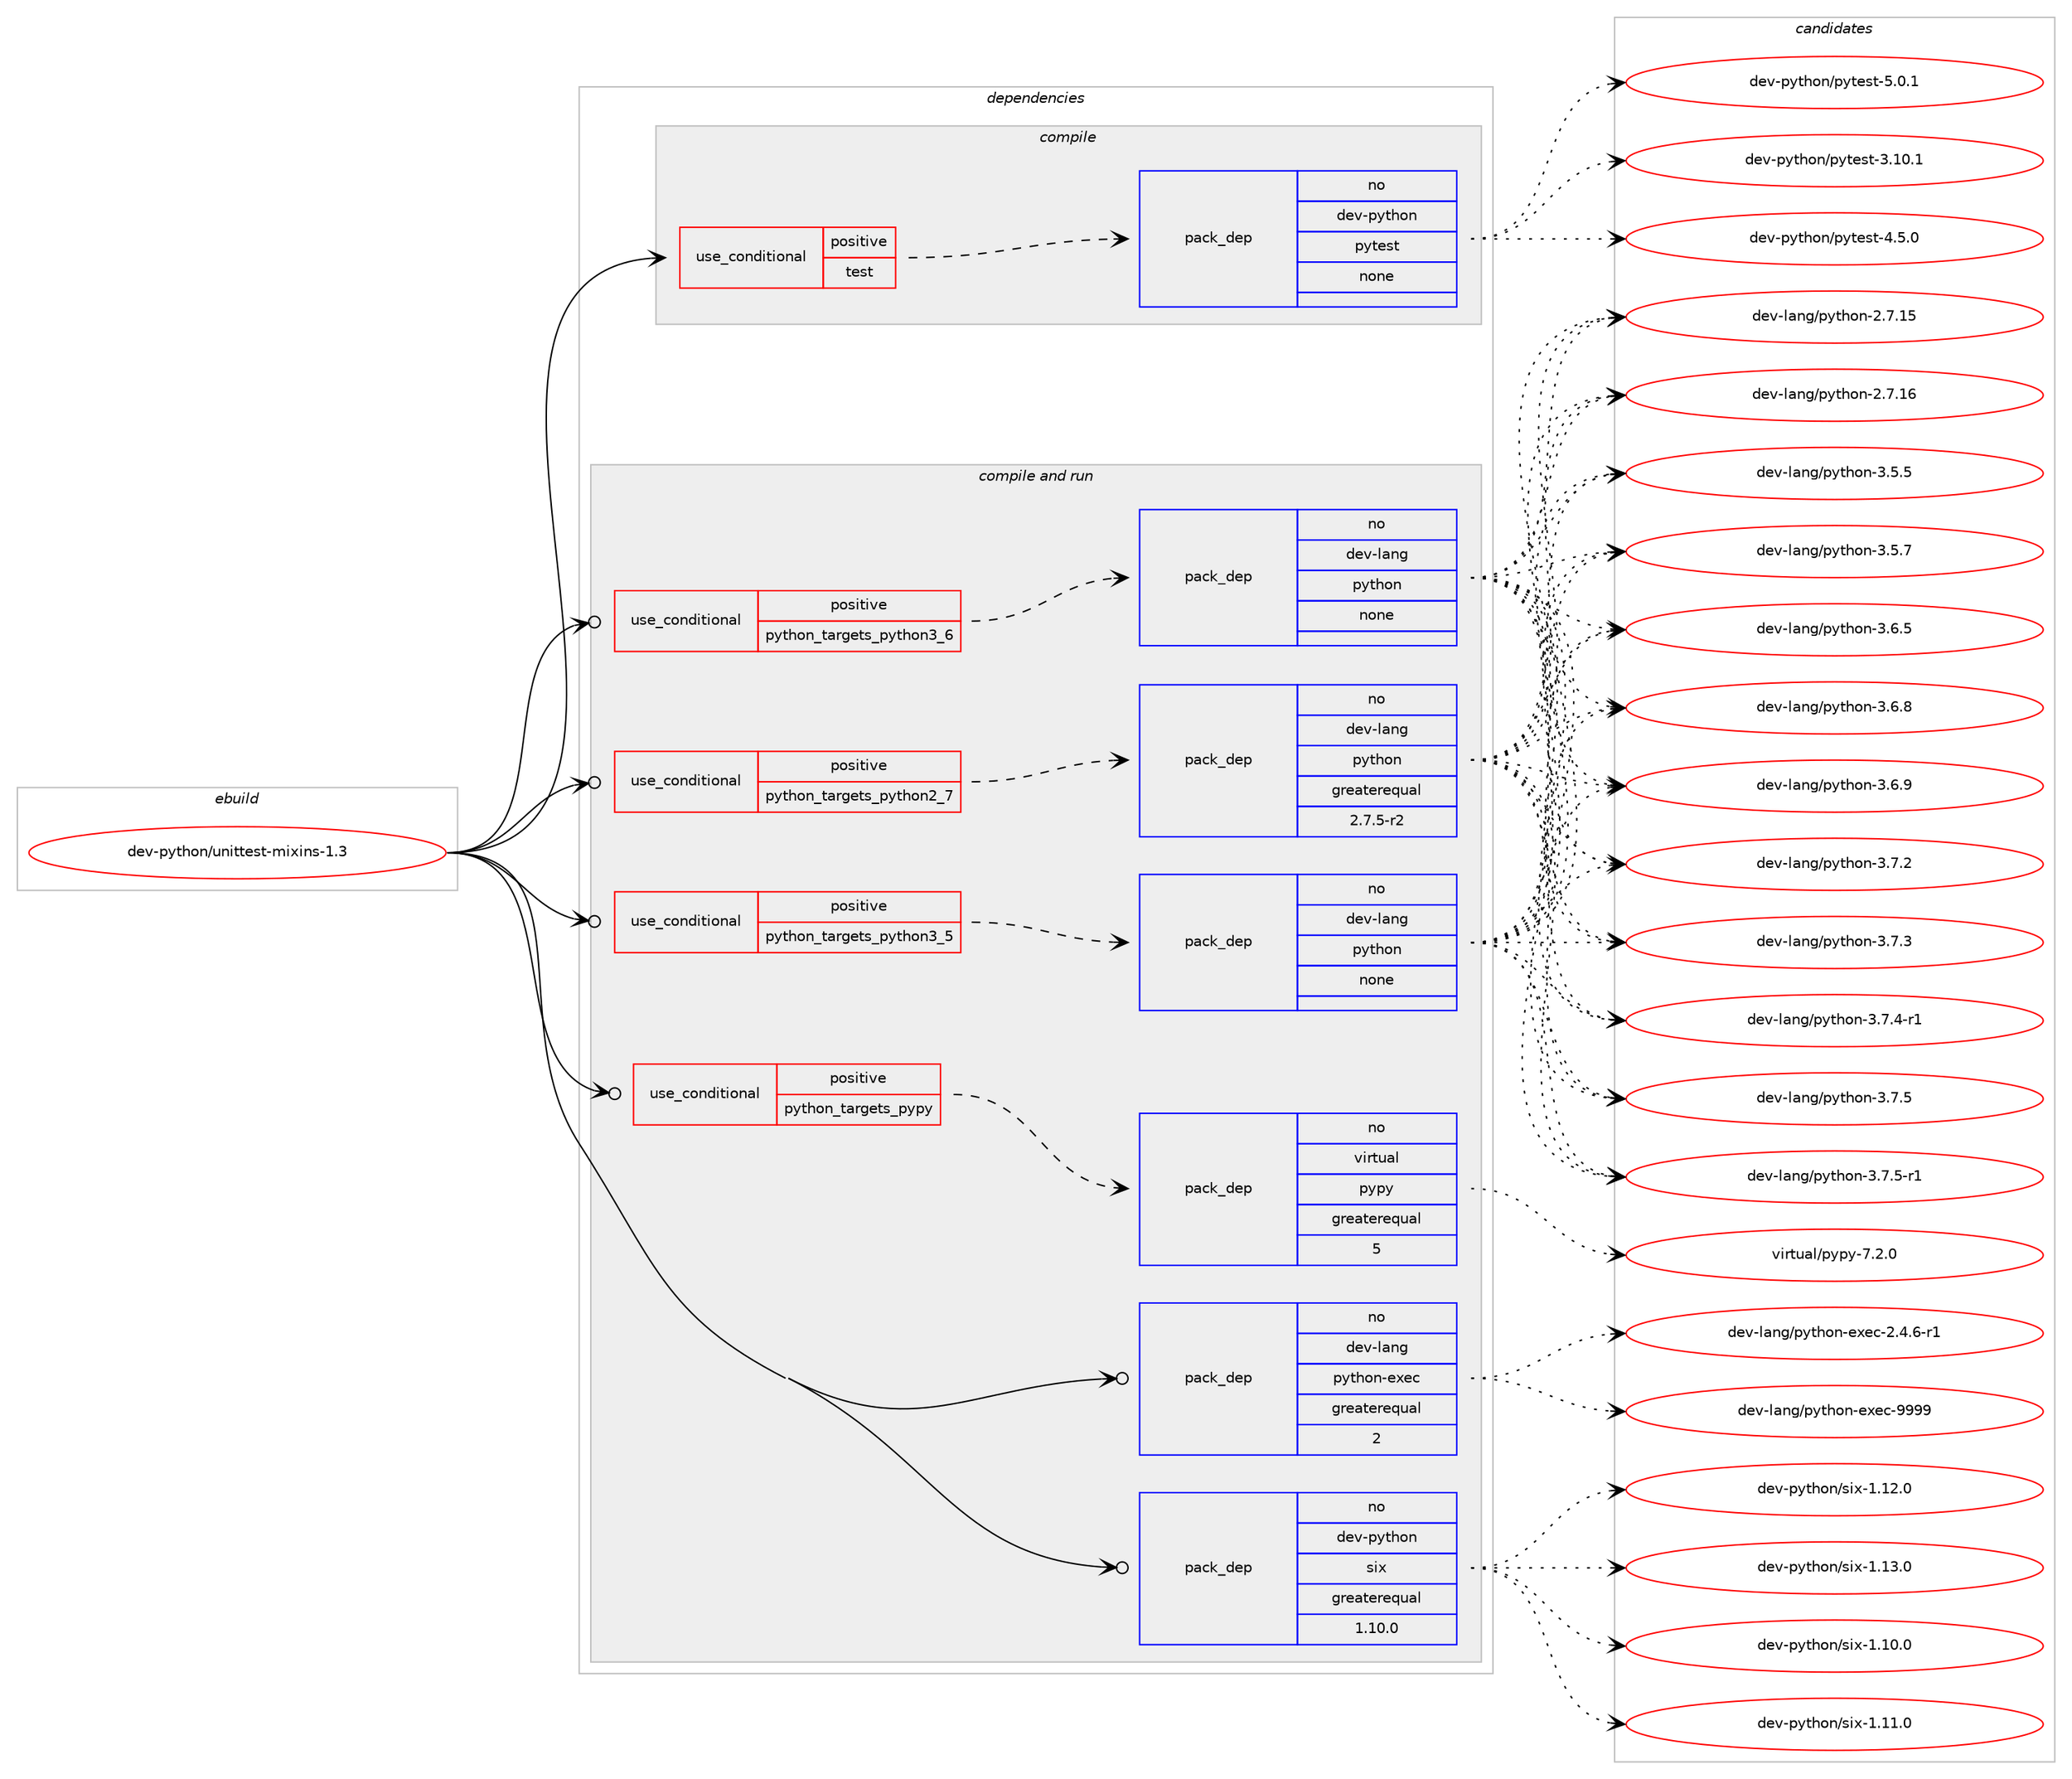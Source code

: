 digraph prolog {

# *************
# Graph options
# *************

newrank=true;
concentrate=true;
compound=true;
graph [rankdir=LR,fontname=Helvetica,fontsize=10,ranksep=1.5];#, ranksep=2.5, nodesep=0.2];
edge  [arrowhead=vee];
node  [fontname=Helvetica,fontsize=10];

# **********
# The ebuild
# **********

subgraph cluster_leftcol {
color=gray;
rank=same;
label=<<i>ebuild</i>>;
id [label="dev-python/unittest-mixins-1.3", color=red, width=4, href="../dev-python/unittest-mixins-1.3.svg"];
}

# ****************
# The dependencies
# ****************

subgraph cluster_midcol {
color=gray;
label=<<i>dependencies</i>>;
subgraph cluster_compile {
fillcolor="#eeeeee";
style=filled;
label=<<i>compile</i>>;
subgraph cond150941 {
dependency642329 [label=<<TABLE BORDER="0" CELLBORDER="1" CELLSPACING="0" CELLPADDING="4"><TR><TD ROWSPAN="3" CELLPADDING="10">use_conditional</TD></TR><TR><TD>positive</TD></TR><TR><TD>test</TD></TR></TABLE>>, shape=none, color=red];
subgraph pack479500 {
dependency642330 [label=<<TABLE BORDER="0" CELLBORDER="1" CELLSPACING="0" CELLPADDING="4" WIDTH="220"><TR><TD ROWSPAN="6" CELLPADDING="30">pack_dep</TD></TR><TR><TD WIDTH="110">no</TD></TR><TR><TD>dev-python</TD></TR><TR><TD>pytest</TD></TR><TR><TD>none</TD></TR><TR><TD></TD></TR></TABLE>>, shape=none, color=blue];
}
dependency642329:e -> dependency642330:w [weight=20,style="dashed",arrowhead="vee"];
}
id:e -> dependency642329:w [weight=20,style="solid",arrowhead="vee"];
}
subgraph cluster_compileandrun {
fillcolor="#eeeeee";
style=filled;
label=<<i>compile and run</i>>;
subgraph cond150942 {
dependency642331 [label=<<TABLE BORDER="0" CELLBORDER="1" CELLSPACING="0" CELLPADDING="4"><TR><TD ROWSPAN="3" CELLPADDING="10">use_conditional</TD></TR><TR><TD>positive</TD></TR><TR><TD>python_targets_pypy</TD></TR></TABLE>>, shape=none, color=red];
subgraph pack479501 {
dependency642332 [label=<<TABLE BORDER="0" CELLBORDER="1" CELLSPACING="0" CELLPADDING="4" WIDTH="220"><TR><TD ROWSPAN="6" CELLPADDING="30">pack_dep</TD></TR><TR><TD WIDTH="110">no</TD></TR><TR><TD>virtual</TD></TR><TR><TD>pypy</TD></TR><TR><TD>greaterequal</TD></TR><TR><TD>5</TD></TR></TABLE>>, shape=none, color=blue];
}
dependency642331:e -> dependency642332:w [weight=20,style="dashed",arrowhead="vee"];
}
id:e -> dependency642331:w [weight=20,style="solid",arrowhead="odotvee"];
subgraph cond150943 {
dependency642333 [label=<<TABLE BORDER="0" CELLBORDER="1" CELLSPACING="0" CELLPADDING="4"><TR><TD ROWSPAN="3" CELLPADDING="10">use_conditional</TD></TR><TR><TD>positive</TD></TR><TR><TD>python_targets_python2_7</TD></TR></TABLE>>, shape=none, color=red];
subgraph pack479502 {
dependency642334 [label=<<TABLE BORDER="0" CELLBORDER="1" CELLSPACING="0" CELLPADDING="4" WIDTH="220"><TR><TD ROWSPAN="6" CELLPADDING="30">pack_dep</TD></TR><TR><TD WIDTH="110">no</TD></TR><TR><TD>dev-lang</TD></TR><TR><TD>python</TD></TR><TR><TD>greaterequal</TD></TR><TR><TD>2.7.5-r2</TD></TR></TABLE>>, shape=none, color=blue];
}
dependency642333:e -> dependency642334:w [weight=20,style="dashed",arrowhead="vee"];
}
id:e -> dependency642333:w [weight=20,style="solid",arrowhead="odotvee"];
subgraph cond150944 {
dependency642335 [label=<<TABLE BORDER="0" CELLBORDER="1" CELLSPACING="0" CELLPADDING="4"><TR><TD ROWSPAN="3" CELLPADDING="10">use_conditional</TD></TR><TR><TD>positive</TD></TR><TR><TD>python_targets_python3_5</TD></TR></TABLE>>, shape=none, color=red];
subgraph pack479503 {
dependency642336 [label=<<TABLE BORDER="0" CELLBORDER="1" CELLSPACING="0" CELLPADDING="4" WIDTH="220"><TR><TD ROWSPAN="6" CELLPADDING="30">pack_dep</TD></TR><TR><TD WIDTH="110">no</TD></TR><TR><TD>dev-lang</TD></TR><TR><TD>python</TD></TR><TR><TD>none</TD></TR><TR><TD></TD></TR></TABLE>>, shape=none, color=blue];
}
dependency642335:e -> dependency642336:w [weight=20,style="dashed",arrowhead="vee"];
}
id:e -> dependency642335:w [weight=20,style="solid",arrowhead="odotvee"];
subgraph cond150945 {
dependency642337 [label=<<TABLE BORDER="0" CELLBORDER="1" CELLSPACING="0" CELLPADDING="4"><TR><TD ROWSPAN="3" CELLPADDING="10">use_conditional</TD></TR><TR><TD>positive</TD></TR><TR><TD>python_targets_python3_6</TD></TR></TABLE>>, shape=none, color=red];
subgraph pack479504 {
dependency642338 [label=<<TABLE BORDER="0" CELLBORDER="1" CELLSPACING="0" CELLPADDING="4" WIDTH="220"><TR><TD ROWSPAN="6" CELLPADDING="30">pack_dep</TD></TR><TR><TD WIDTH="110">no</TD></TR><TR><TD>dev-lang</TD></TR><TR><TD>python</TD></TR><TR><TD>none</TD></TR><TR><TD></TD></TR></TABLE>>, shape=none, color=blue];
}
dependency642337:e -> dependency642338:w [weight=20,style="dashed",arrowhead="vee"];
}
id:e -> dependency642337:w [weight=20,style="solid",arrowhead="odotvee"];
subgraph pack479505 {
dependency642339 [label=<<TABLE BORDER="0" CELLBORDER="1" CELLSPACING="0" CELLPADDING="4" WIDTH="220"><TR><TD ROWSPAN="6" CELLPADDING="30">pack_dep</TD></TR><TR><TD WIDTH="110">no</TD></TR><TR><TD>dev-lang</TD></TR><TR><TD>python-exec</TD></TR><TR><TD>greaterequal</TD></TR><TR><TD>2</TD></TR></TABLE>>, shape=none, color=blue];
}
id:e -> dependency642339:w [weight=20,style="solid",arrowhead="odotvee"];
subgraph pack479506 {
dependency642340 [label=<<TABLE BORDER="0" CELLBORDER="1" CELLSPACING="0" CELLPADDING="4" WIDTH="220"><TR><TD ROWSPAN="6" CELLPADDING="30">pack_dep</TD></TR><TR><TD WIDTH="110">no</TD></TR><TR><TD>dev-python</TD></TR><TR><TD>six</TD></TR><TR><TD>greaterequal</TD></TR><TR><TD>1.10.0</TD></TR></TABLE>>, shape=none, color=blue];
}
id:e -> dependency642340:w [weight=20,style="solid",arrowhead="odotvee"];
}
subgraph cluster_run {
fillcolor="#eeeeee";
style=filled;
label=<<i>run</i>>;
}
}

# **************
# The candidates
# **************

subgraph cluster_choices {
rank=same;
color=gray;
label=<<i>candidates</i>>;

subgraph choice479500 {
color=black;
nodesep=1;
choice100101118451121211161041111104711212111610111511645514649484649 [label="dev-python/pytest-3.10.1", color=red, width=4,href="../dev-python/pytest-3.10.1.svg"];
choice1001011184511212111610411111047112121116101115116455246534648 [label="dev-python/pytest-4.5.0", color=red, width=4,href="../dev-python/pytest-4.5.0.svg"];
choice1001011184511212111610411111047112121116101115116455346484649 [label="dev-python/pytest-5.0.1", color=red, width=4,href="../dev-python/pytest-5.0.1.svg"];
dependency642330:e -> choice100101118451121211161041111104711212111610111511645514649484649:w [style=dotted,weight="100"];
dependency642330:e -> choice1001011184511212111610411111047112121116101115116455246534648:w [style=dotted,weight="100"];
dependency642330:e -> choice1001011184511212111610411111047112121116101115116455346484649:w [style=dotted,weight="100"];
}
subgraph choice479501 {
color=black;
nodesep=1;
choice1181051141161179710847112121112121455546504648 [label="virtual/pypy-7.2.0", color=red, width=4,href="../virtual/pypy-7.2.0.svg"];
dependency642332:e -> choice1181051141161179710847112121112121455546504648:w [style=dotted,weight="100"];
}
subgraph choice479502 {
color=black;
nodesep=1;
choice10010111845108971101034711212111610411111045504655464953 [label="dev-lang/python-2.7.15", color=red, width=4,href="../dev-lang/python-2.7.15.svg"];
choice10010111845108971101034711212111610411111045504655464954 [label="dev-lang/python-2.7.16", color=red, width=4,href="../dev-lang/python-2.7.16.svg"];
choice100101118451089711010347112121116104111110455146534653 [label="dev-lang/python-3.5.5", color=red, width=4,href="../dev-lang/python-3.5.5.svg"];
choice100101118451089711010347112121116104111110455146534655 [label="dev-lang/python-3.5.7", color=red, width=4,href="../dev-lang/python-3.5.7.svg"];
choice100101118451089711010347112121116104111110455146544653 [label="dev-lang/python-3.6.5", color=red, width=4,href="../dev-lang/python-3.6.5.svg"];
choice100101118451089711010347112121116104111110455146544656 [label="dev-lang/python-3.6.8", color=red, width=4,href="../dev-lang/python-3.6.8.svg"];
choice100101118451089711010347112121116104111110455146544657 [label="dev-lang/python-3.6.9", color=red, width=4,href="../dev-lang/python-3.6.9.svg"];
choice100101118451089711010347112121116104111110455146554650 [label="dev-lang/python-3.7.2", color=red, width=4,href="../dev-lang/python-3.7.2.svg"];
choice100101118451089711010347112121116104111110455146554651 [label="dev-lang/python-3.7.3", color=red, width=4,href="../dev-lang/python-3.7.3.svg"];
choice1001011184510897110103471121211161041111104551465546524511449 [label="dev-lang/python-3.7.4-r1", color=red, width=4,href="../dev-lang/python-3.7.4-r1.svg"];
choice100101118451089711010347112121116104111110455146554653 [label="dev-lang/python-3.7.5", color=red, width=4,href="../dev-lang/python-3.7.5.svg"];
choice1001011184510897110103471121211161041111104551465546534511449 [label="dev-lang/python-3.7.5-r1", color=red, width=4,href="../dev-lang/python-3.7.5-r1.svg"];
dependency642334:e -> choice10010111845108971101034711212111610411111045504655464953:w [style=dotted,weight="100"];
dependency642334:e -> choice10010111845108971101034711212111610411111045504655464954:w [style=dotted,weight="100"];
dependency642334:e -> choice100101118451089711010347112121116104111110455146534653:w [style=dotted,weight="100"];
dependency642334:e -> choice100101118451089711010347112121116104111110455146534655:w [style=dotted,weight="100"];
dependency642334:e -> choice100101118451089711010347112121116104111110455146544653:w [style=dotted,weight="100"];
dependency642334:e -> choice100101118451089711010347112121116104111110455146544656:w [style=dotted,weight="100"];
dependency642334:e -> choice100101118451089711010347112121116104111110455146544657:w [style=dotted,weight="100"];
dependency642334:e -> choice100101118451089711010347112121116104111110455146554650:w [style=dotted,weight="100"];
dependency642334:e -> choice100101118451089711010347112121116104111110455146554651:w [style=dotted,weight="100"];
dependency642334:e -> choice1001011184510897110103471121211161041111104551465546524511449:w [style=dotted,weight="100"];
dependency642334:e -> choice100101118451089711010347112121116104111110455146554653:w [style=dotted,weight="100"];
dependency642334:e -> choice1001011184510897110103471121211161041111104551465546534511449:w [style=dotted,weight="100"];
}
subgraph choice479503 {
color=black;
nodesep=1;
choice10010111845108971101034711212111610411111045504655464953 [label="dev-lang/python-2.7.15", color=red, width=4,href="../dev-lang/python-2.7.15.svg"];
choice10010111845108971101034711212111610411111045504655464954 [label="dev-lang/python-2.7.16", color=red, width=4,href="../dev-lang/python-2.7.16.svg"];
choice100101118451089711010347112121116104111110455146534653 [label="dev-lang/python-3.5.5", color=red, width=4,href="../dev-lang/python-3.5.5.svg"];
choice100101118451089711010347112121116104111110455146534655 [label="dev-lang/python-3.5.7", color=red, width=4,href="../dev-lang/python-3.5.7.svg"];
choice100101118451089711010347112121116104111110455146544653 [label="dev-lang/python-3.6.5", color=red, width=4,href="../dev-lang/python-3.6.5.svg"];
choice100101118451089711010347112121116104111110455146544656 [label="dev-lang/python-3.6.8", color=red, width=4,href="../dev-lang/python-3.6.8.svg"];
choice100101118451089711010347112121116104111110455146544657 [label="dev-lang/python-3.6.9", color=red, width=4,href="../dev-lang/python-3.6.9.svg"];
choice100101118451089711010347112121116104111110455146554650 [label="dev-lang/python-3.7.2", color=red, width=4,href="../dev-lang/python-3.7.2.svg"];
choice100101118451089711010347112121116104111110455146554651 [label="dev-lang/python-3.7.3", color=red, width=4,href="../dev-lang/python-3.7.3.svg"];
choice1001011184510897110103471121211161041111104551465546524511449 [label="dev-lang/python-3.7.4-r1", color=red, width=4,href="../dev-lang/python-3.7.4-r1.svg"];
choice100101118451089711010347112121116104111110455146554653 [label="dev-lang/python-3.7.5", color=red, width=4,href="../dev-lang/python-3.7.5.svg"];
choice1001011184510897110103471121211161041111104551465546534511449 [label="dev-lang/python-3.7.5-r1", color=red, width=4,href="../dev-lang/python-3.7.5-r1.svg"];
dependency642336:e -> choice10010111845108971101034711212111610411111045504655464953:w [style=dotted,weight="100"];
dependency642336:e -> choice10010111845108971101034711212111610411111045504655464954:w [style=dotted,weight="100"];
dependency642336:e -> choice100101118451089711010347112121116104111110455146534653:w [style=dotted,weight="100"];
dependency642336:e -> choice100101118451089711010347112121116104111110455146534655:w [style=dotted,weight="100"];
dependency642336:e -> choice100101118451089711010347112121116104111110455146544653:w [style=dotted,weight="100"];
dependency642336:e -> choice100101118451089711010347112121116104111110455146544656:w [style=dotted,weight="100"];
dependency642336:e -> choice100101118451089711010347112121116104111110455146544657:w [style=dotted,weight="100"];
dependency642336:e -> choice100101118451089711010347112121116104111110455146554650:w [style=dotted,weight="100"];
dependency642336:e -> choice100101118451089711010347112121116104111110455146554651:w [style=dotted,weight="100"];
dependency642336:e -> choice1001011184510897110103471121211161041111104551465546524511449:w [style=dotted,weight="100"];
dependency642336:e -> choice100101118451089711010347112121116104111110455146554653:w [style=dotted,weight="100"];
dependency642336:e -> choice1001011184510897110103471121211161041111104551465546534511449:w [style=dotted,weight="100"];
}
subgraph choice479504 {
color=black;
nodesep=1;
choice10010111845108971101034711212111610411111045504655464953 [label="dev-lang/python-2.7.15", color=red, width=4,href="../dev-lang/python-2.7.15.svg"];
choice10010111845108971101034711212111610411111045504655464954 [label="dev-lang/python-2.7.16", color=red, width=4,href="../dev-lang/python-2.7.16.svg"];
choice100101118451089711010347112121116104111110455146534653 [label="dev-lang/python-3.5.5", color=red, width=4,href="../dev-lang/python-3.5.5.svg"];
choice100101118451089711010347112121116104111110455146534655 [label="dev-lang/python-3.5.7", color=red, width=4,href="../dev-lang/python-3.5.7.svg"];
choice100101118451089711010347112121116104111110455146544653 [label="dev-lang/python-3.6.5", color=red, width=4,href="../dev-lang/python-3.6.5.svg"];
choice100101118451089711010347112121116104111110455146544656 [label="dev-lang/python-3.6.8", color=red, width=4,href="../dev-lang/python-3.6.8.svg"];
choice100101118451089711010347112121116104111110455146544657 [label="dev-lang/python-3.6.9", color=red, width=4,href="../dev-lang/python-3.6.9.svg"];
choice100101118451089711010347112121116104111110455146554650 [label="dev-lang/python-3.7.2", color=red, width=4,href="../dev-lang/python-3.7.2.svg"];
choice100101118451089711010347112121116104111110455146554651 [label="dev-lang/python-3.7.3", color=red, width=4,href="../dev-lang/python-3.7.3.svg"];
choice1001011184510897110103471121211161041111104551465546524511449 [label="dev-lang/python-3.7.4-r1", color=red, width=4,href="../dev-lang/python-3.7.4-r1.svg"];
choice100101118451089711010347112121116104111110455146554653 [label="dev-lang/python-3.7.5", color=red, width=4,href="../dev-lang/python-3.7.5.svg"];
choice1001011184510897110103471121211161041111104551465546534511449 [label="dev-lang/python-3.7.5-r1", color=red, width=4,href="../dev-lang/python-3.7.5-r1.svg"];
dependency642338:e -> choice10010111845108971101034711212111610411111045504655464953:w [style=dotted,weight="100"];
dependency642338:e -> choice10010111845108971101034711212111610411111045504655464954:w [style=dotted,weight="100"];
dependency642338:e -> choice100101118451089711010347112121116104111110455146534653:w [style=dotted,weight="100"];
dependency642338:e -> choice100101118451089711010347112121116104111110455146534655:w [style=dotted,weight="100"];
dependency642338:e -> choice100101118451089711010347112121116104111110455146544653:w [style=dotted,weight="100"];
dependency642338:e -> choice100101118451089711010347112121116104111110455146544656:w [style=dotted,weight="100"];
dependency642338:e -> choice100101118451089711010347112121116104111110455146544657:w [style=dotted,weight="100"];
dependency642338:e -> choice100101118451089711010347112121116104111110455146554650:w [style=dotted,weight="100"];
dependency642338:e -> choice100101118451089711010347112121116104111110455146554651:w [style=dotted,weight="100"];
dependency642338:e -> choice1001011184510897110103471121211161041111104551465546524511449:w [style=dotted,weight="100"];
dependency642338:e -> choice100101118451089711010347112121116104111110455146554653:w [style=dotted,weight="100"];
dependency642338:e -> choice1001011184510897110103471121211161041111104551465546534511449:w [style=dotted,weight="100"];
}
subgraph choice479505 {
color=black;
nodesep=1;
choice10010111845108971101034711212111610411111045101120101994550465246544511449 [label="dev-lang/python-exec-2.4.6-r1", color=red, width=4,href="../dev-lang/python-exec-2.4.6-r1.svg"];
choice10010111845108971101034711212111610411111045101120101994557575757 [label="dev-lang/python-exec-9999", color=red, width=4,href="../dev-lang/python-exec-9999.svg"];
dependency642339:e -> choice10010111845108971101034711212111610411111045101120101994550465246544511449:w [style=dotted,weight="100"];
dependency642339:e -> choice10010111845108971101034711212111610411111045101120101994557575757:w [style=dotted,weight="100"];
}
subgraph choice479506 {
color=black;
nodesep=1;
choice100101118451121211161041111104711510512045494649484648 [label="dev-python/six-1.10.0", color=red, width=4,href="../dev-python/six-1.10.0.svg"];
choice100101118451121211161041111104711510512045494649494648 [label="dev-python/six-1.11.0", color=red, width=4,href="../dev-python/six-1.11.0.svg"];
choice100101118451121211161041111104711510512045494649504648 [label="dev-python/six-1.12.0", color=red, width=4,href="../dev-python/six-1.12.0.svg"];
choice100101118451121211161041111104711510512045494649514648 [label="dev-python/six-1.13.0", color=red, width=4,href="../dev-python/six-1.13.0.svg"];
dependency642340:e -> choice100101118451121211161041111104711510512045494649484648:w [style=dotted,weight="100"];
dependency642340:e -> choice100101118451121211161041111104711510512045494649494648:w [style=dotted,weight="100"];
dependency642340:e -> choice100101118451121211161041111104711510512045494649504648:w [style=dotted,weight="100"];
dependency642340:e -> choice100101118451121211161041111104711510512045494649514648:w [style=dotted,weight="100"];
}
}

}
